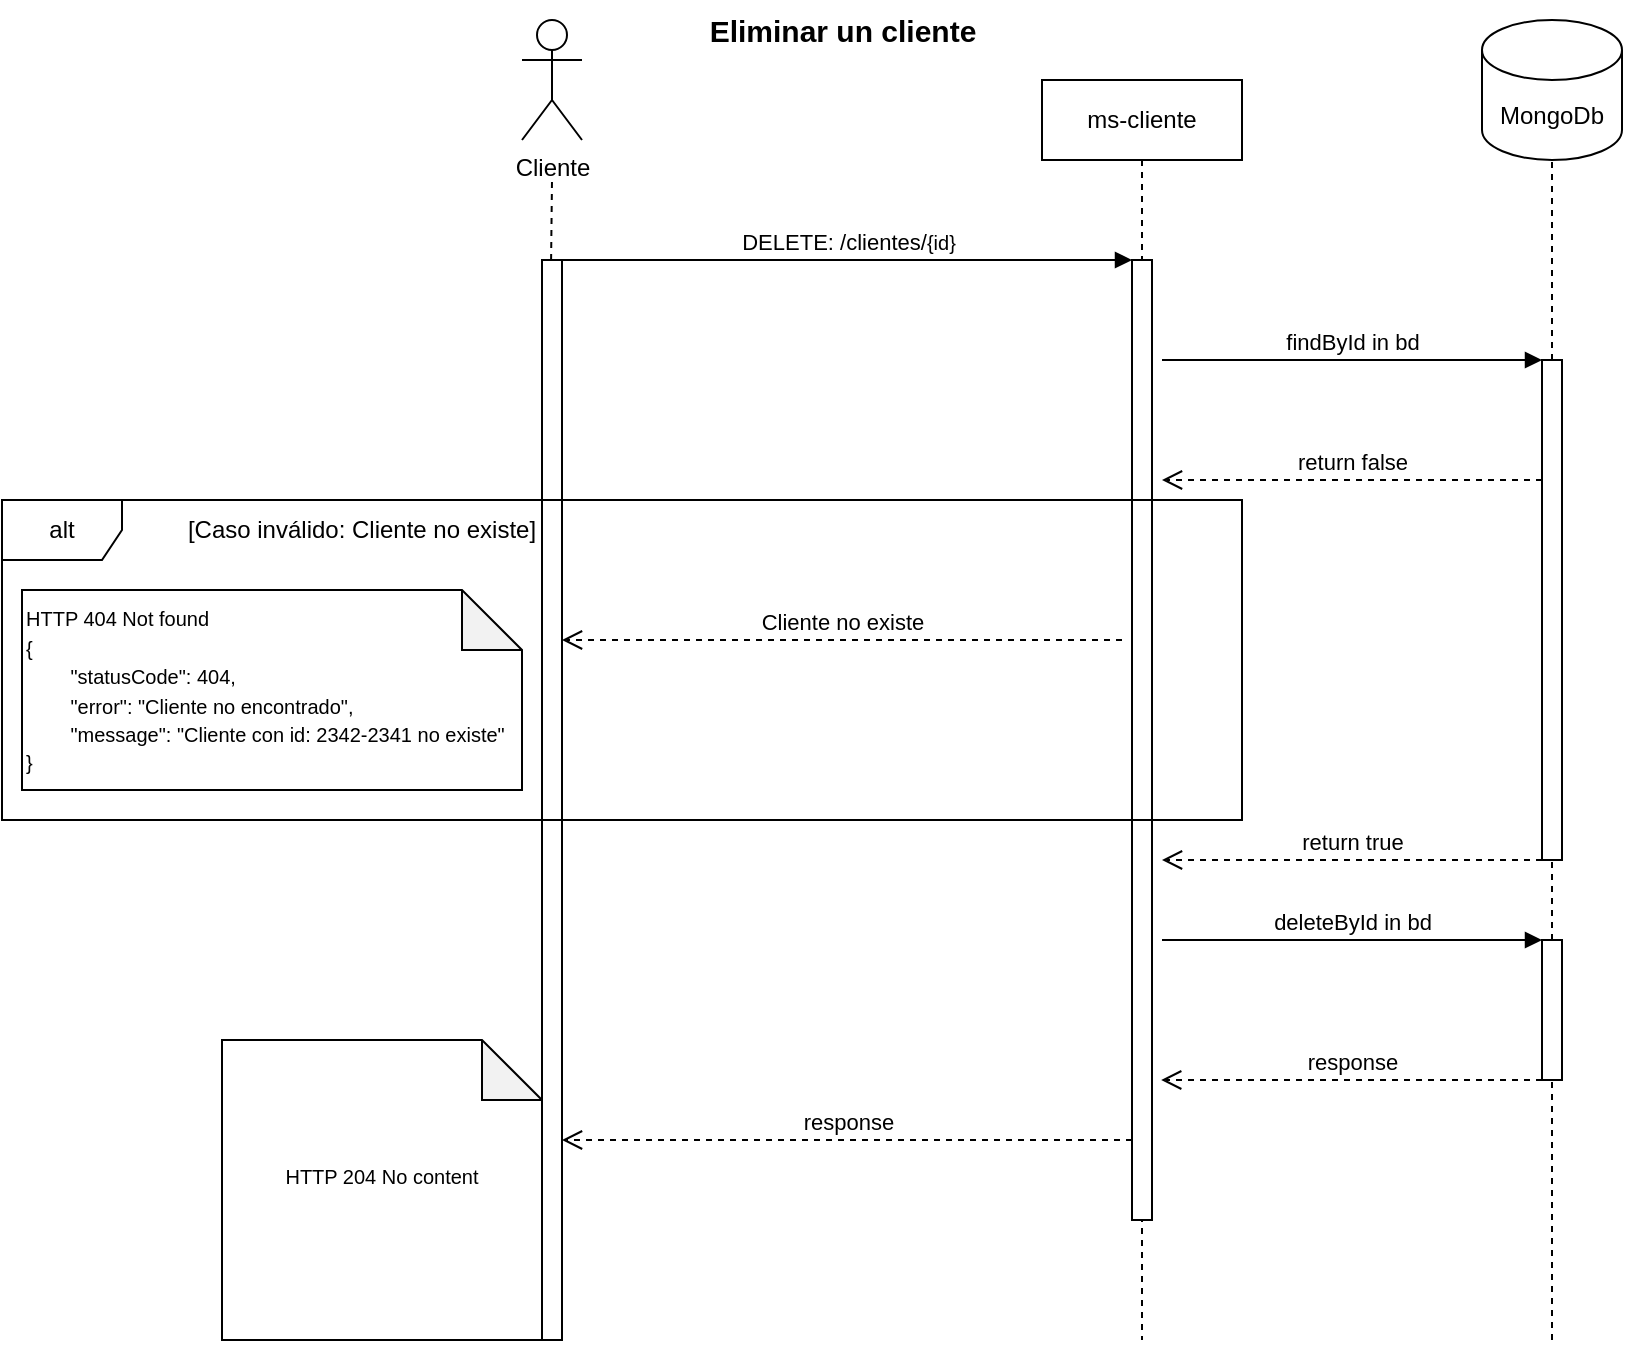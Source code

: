 <mxfile version="25.0.3">
  <diagram name="Page-1" id="2YBvvXClWsGukQMizWep">
    <mxGraphModel dx="1380" dy="739" grid="1" gridSize="10" guides="1" tooltips="1" connect="1" arrows="1" fold="1" page="1" pageScale="1" pageWidth="850" pageHeight="1100" math="0" shadow="0">
      <root>
        <mxCell id="0" />
        <mxCell id="1" parent="0" />
        <mxCell id="53yGHsOiiEfzzfxZc6D--91" value="ms-cliente" style="shape=umlLifeline;perimeter=lifelinePerimeter;whiteSpace=wrap;html=1;container=0;dropTarget=0;collapsible=0;recursiveResize=0;outlineConnect=0;portConstraint=eastwest;newEdgeStyle={&quot;edgeStyle&quot;:&quot;elbowEdgeStyle&quot;,&quot;elbow&quot;:&quot;vertical&quot;,&quot;curved&quot;:0,&quot;rounded&quot;:0};labelBackgroundColor=none;" parent="1" vertex="1">
          <mxGeometry x="540" y="50" width="100" height="630" as="geometry" />
        </mxCell>
        <mxCell id="53yGHsOiiEfzzfxZc6D--92" value="" style="html=1;points=[];perimeter=orthogonalPerimeter;outlineConnect=0;targetShapes=umlLifeline;portConstraint=eastwest;newEdgeStyle={&quot;edgeStyle&quot;:&quot;elbowEdgeStyle&quot;,&quot;elbow&quot;:&quot;vertical&quot;,&quot;curved&quot;:0,&quot;rounded&quot;:0};labelBackgroundColor=none;" parent="53yGHsOiiEfzzfxZc6D--91" vertex="1">
          <mxGeometry x="45" y="90" width="10" height="480" as="geometry" />
        </mxCell>
        <mxCell id="53yGHsOiiEfzzfxZc6D--93" value="DELETE: /clientes/&lt;span style=&quot;font-size: 10px; text-align: left; text-wrap-mode: wrap;&quot;&gt;{id&lt;/span&gt;&lt;span style=&quot;font-size: 10px; text-align: left; text-wrap-mode: wrap;&quot;&gt;}&lt;/span&gt;" style="html=1;verticalAlign=bottom;endArrow=block;edgeStyle=elbowEdgeStyle;elbow=vertical;curved=0;rounded=0;labelBackgroundColor=none;fontColor=default;" parent="1" source="53yGHsOiiEfzzfxZc6D--96" target="53yGHsOiiEfzzfxZc6D--92" edge="1">
          <mxGeometry x="0.001" relative="1" as="geometry">
            <mxPoint x="310" y="140" as="sourcePoint" />
            <Array as="points">
              <mxPoint x="395" y="140" />
            </Array>
            <mxPoint x="580" y="140" as="targetPoint" />
            <mxPoint as="offset" />
          </mxGeometry>
        </mxCell>
        <mxCell id="53yGHsOiiEfzzfxZc6D--95" value="Cliente" style="shape=umlActor;verticalLabelPosition=bottom;verticalAlign=top;html=1;outlineConnect=0;labelBackgroundColor=none;" parent="1" vertex="1">
          <mxGeometry x="280" y="20" width="30" height="60" as="geometry" />
        </mxCell>
        <mxCell id="53yGHsOiiEfzzfxZc6D--96" value="" style="html=1;points=[];perimeter=orthogonalPerimeter;outlineConnect=0;targetShapes=umlLifeline;portConstraint=eastwest;newEdgeStyle={&quot;edgeStyle&quot;:&quot;elbowEdgeStyle&quot;,&quot;elbow&quot;:&quot;vertical&quot;,&quot;curved&quot;:0,&quot;rounded&quot;:0};labelBackgroundColor=none;" parent="1" vertex="1">
          <mxGeometry x="290" y="140" width="10" height="540" as="geometry" />
        </mxCell>
        <mxCell id="53yGHsOiiEfzzfxZc6D--97" value="" style="endArrow=none;dashed=1;html=1;rounded=0;labelBackgroundColor=none;fontColor=default;" parent="1" edge="1">
          <mxGeometry width="50" height="50" relative="1" as="geometry">
            <mxPoint x="294.55" y="140" as="sourcePoint" />
            <mxPoint x="295" y="100" as="targetPoint" />
          </mxGeometry>
        </mxCell>
        <mxCell id="53yGHsOiiEfzzfxZc6D--103" value="" style="endArrow=none;dashed=1;html=1;rounded=0;entryX=0.5;entryY=1;entryDx=0;entryDy=0;entryPerimeter=0;" parent="1" source="53yGHsOiiEfzzfxZc6D--115" edge="1">
          <mxGeometry width="50" height="50" relative="1" as="geometry">
            <mxPoint x="795.0" y="760" as="sourcePoint" />
            <mxPoint x="795" y="90" as="targetPoint" />
          </mxGeometry>
        </mxCell>
        <mxCell id="53yGHsOiiEfzzfxZc6D--104" value="deleteById in bd" style="html=1;verticalAlign=bottom;endArrow=block;curved=0;rounded=0;" parent="1" edge="1">
          <mxGeometry width="80" relative="1" as="geometry">
            <mxPoint x="600" y="480" as="sourcePoint" />
            <mxPoint x="790" y="480" as="targetPoint" />
          </mxGeometry>
        </mxCell>
        <mxCell id="53yGHsOiiEfzzfxZc6D--105" value="response" style="html=1;verticalAlign=bottom;endArrow=open;dashed=1;endSize=8;curved=0;rounded=0;" parent="1" edge="1">
          <mxGeometry relative="1" as="geometry">
            <mxPoint x="790" y="550" as="sourcePoint" />
            <mxPoint x="599.591" y="550" as="targetPoint" />
          </mxGeometry>
        </mxCell>
        <mxCell id="53yGHsOiiEfzzfxZc6D--106" value="response" style="html=1;verticalAlign=bottom;endArrow=open;dashed=1;endSize=8;curved=0;rounded=0;" parent="1" edge="1">
          <mxGeometry relative="1" as="geometry">
            <mxPoint x="585" y="580" as="sourcePoint" />
            <mxPoint x="300" y="580" as="targetPoint" />
          </mxGeometry>
        </mxCell>
        <mxCell id="53yGHsOiiEfzzfxZc6D--107" value="&lt;font style=&quot;font-size: 10px;&quot;&gt;HTTP 204 No content&lt;/font&gt;&lt;div&gt;&lt;br&gt;&lt;/div&gt;" style="shape=note;whiteSpace=wrap;html=1;backgroundOutline=1;darkOpacity=0.05;align=center;" parent="1" vertex="1">
          <mxGeometry x="130" y="530" width="160" height="150" as="geometry" />
        </mxCell>
        <mxCell id="53yGHsOiiEfzzfxZc6D--108" value="&lt;b&gt;&lt;font style=&quot;font-size: 15px;&quot;&gt;Eliminar un cliente&lt;/font&gt;&lt;/b&gt;" style="text;html=1;align=center;verticalAlign=middle;resizable=0;points=[];autosize=1;strokeColor=none;fillColor=none;" parent="1" vertex="1">
          <mxGeometry x="360" y="10" width="160" height="30" as="geometry" />
        </mxCell>
        <mxCell id="53yGHsOiiEfzzfxZc6D--110" value="Cliente no existe" style="html=1;verticalAlign=bottom;endArrow=open;dashed=1;endSize=8;edgeStyle=elbowEdgeStyle;elbow=vertical;curved=0;rounded=0;labelBackgroundColor=none;fontColor=default;" parent="1" edge="1">
          <mxGeometry relative="1" as="geometry">
            <mxPoint x="300" y="330" as="targetPoint" />
            <Array as="points">
              <mxPoint x="405" y="330" />
            </Array>
            <mxPoint x="580" y="330" as="sourcePoint" />
          </mxGeometry>
        </mxCell>
        <mxCell id="53yGHsOiiEfzzfxZc6D--111" value="alt" style="shape=umlFrame;whiteSpace=wrap;html=1;pointerEvents=0;" parent="1" vertex="1">
          <mxGeometry x="20" y="260" width="620" height="160" as="geometry" />
        </mxCell>
        <mxCell id="53yGHsOiiEfzzfxZc6D--112" value="[Caso inválido: Cliente no existe]" style="text;html=1;align=center;verticalAlign=middle;whiteSpace=wrap;rounded=0;" parent="1" vertex="1">
          <mxGeometry x="110" y="260" width="180" height="30" as="geometry" />
        </mxCell>
        <mxCell id="53yGHsOiiEfzzfxZc6D--113" value="&lt;font style=&quot;font-size: 10px;&quot;&gt;HTTP 404 Not found&lt;/font&gt;&lt;div&gt;&lt;span style=&quot;font-size: 10px; background-color: initial;&quot;&gt;{&lt;/span&gt;&lt;/div&gt;&lt;div&gt;&lt;font style=&quot;font-size: 10px;&quot;&gt;&lt;span style=&quot;white-space: pre;&quot;&gt;&#x9;&lt;/span&gt;&quot;statusCode&quot;: 404,&lt;/font&gt;&lt;/div&gt;&lt;div&gt;&lt;font style=&quot;font-size: 10px;&quot;&gt;&lt;span style=&quot;white-space: pre;&quot;&gt;&#x9;&lt;/span&gt;&quot;error&quot;: &quot;Cliente no encontrado&quot;,&lt;/font&gt;&lt;/div&gt;&lt;div&gt;&lt;font style=&quot;font-size: 10px;&quot;&gt;&lt;span style=&quot;white-space: pre;&quot;&gt;&#x9;&lt;/span&gt;&quot;message&quot;: &quot;Cliente con id: 2342-2341 no existe&quot;&lt;/font&gt;&lt;/div&gt;&lt;div&gt;&lt;font style=&quot;font-size: 10px;&quot;&gt;}&lt;/font&gt;&lt;/div&gt;" style="shape=note;whiteSpace=wrap;html=1;backgroundOutline=1;darkOpacity=0.05;align=left;" parent="1" vertex="1">
          <mxGeometry x="30" y="305" width="250" height="100" as="geometry" />
        </mxCell>
        <mxCell id="53yGHsOiiEfzzfxZc6D--114" value="findById in bd" style="html=1;verticalAlign=bottom;endArrow=block;curved=0;rounded=0;" parent="1" edge="1">
          <mxGeometry width="80" relative="1" as="geometry">
            <mxPoint x="600" y="190" as="sourcePoint" />
            <mxPoint x="790" y="190" as="targetPoint" />
          </mxGeometry>
        </mxCell>
        <mxCell id="53yGHsOiiEfzzfxZc6D--116" value="return false" style="html=1;verticalAlign=bottom;endArrow=open;dashed=1;endSize=8;curved=0;rounded=0;" parent="1" edge="1">
          <mxGeometry relative="1" as="geometry">
            <mxPoint x="790" y="250" as="sourcePoint" />
            <mxPoint x="600" y="250" as="targetPoint" />
          </mxGeometry>
        </mxCell>
        <mxCell id="53yGHsOiiEfzzfxZc6D--117" value="return true" style="html=1;verticalAlign=bottom;endArrow=open;dashed=1;endSize=8;curved=0;rounded=0;" parent="1" edge="1">
          <mxGeometry relative="1" as="geometry">
            <mxPoint x="790" y="440" as="sourcePoint" />
            <mxPoint x="600" y="440" as="targetPoint" />
          </mxGeometry>
        </mxCell>
        <mxCell id="53yGHsOiiEfzzfxZc6D--119" value="MongoDb" style="shape=cylinder3;whiteSpace=wrap;html=1;boundedLbl=1;backgroundOutline=1;size=15;" parent="1" vertex="1">
          <mxGeometry x="760" y="20" width="70" height="70" as="geometry" />
        </mxCell>
        <mxCell id="53yGHsOiiEfzzfxZc6D--120" value="" style="endArrow=none;dashed=1;html=1;rounded=0;entryX=0.5;entryY=1;entryDx=0;entryDy=0;entryPerimeter=0;" parent="1" source="53yGHsOiiEfzzfxZc6D--118" target="53yGHsOiiEfzzfxZc6D--115" edge="1">
          <mxGeometry width="50" height="50" relative="1" as="geometry">
            <mxPoint x="795.0" y="760" as="sourcePoint" />
            <mxPoint x="795" y="90" as="targetPoint" />
          </mxGeometry>
        </mxCell>
        <mxCell id="53yGHsOiiEfzzfxZc6D--115" value="" style="html=1;points=[];perimeter=orthogonalPerimeter;outlineConnect=0;targetShapes=umlLifeline;portConstraint=eastwest;newEdgeStyle={&quot;edgeStyle&quot;:&quot;elbowEdgeStyle&quot;,&quot;elbow&quot;:&quot;vertical&quot;,&quot;curved&quot;:0,&quot;rounded&quot;:0};labelBackgroundColor=none;" parent="1" vertex="1">
          <mxGeometry x="790" y="190" width="10" height="250" as="geometry" />
        </mxCell>
        <mxCell id="53yGHsOiiEfzzfxZc6D--121" value="" style="endArrow=none;dashed=1;html=1;rounded=0;entryX=0.5;entryY=1;entryDx=0;entryDy=0;entryPerimeter=0;" parent="1" target="53yGHsOiiEfzzfxZc6D--118" edge="1">
          <mxGeometry width="50" height="50" relative="1" as="geometry">
            <mxPoint x="795" y="680" as="sourcePoint" />
            <mxPoint x="795" y="250" as="targetPoint" />
          </mxGeometry>
        </mxCell>
        <mxCell id="53yGHsOiiEfzzfxZc6D--118" value="" style="html=1;points=[];perimeter=orthogonalPerimeter;outlineConnect=0;targetShapes=umlLifeline;portConstraint=eastwest;newEdgeStyle={&quot;edgeStyle&quot;:&quot;elbowEdgeStyle&quot;,&quot;elbow&quot;:&quot;vertical&quot;,&quot;curved&quot;:0,&quot;rounded&quot;:0};labelBackgroundColor=none;" parent="1" vertex="1">
          <mxGeometry x="790" y="480" width="10" height="70" as="geometry" />
        </mxCell>
      </root>
    </mxGraphModel>
  </diagram>
</mxfile>
